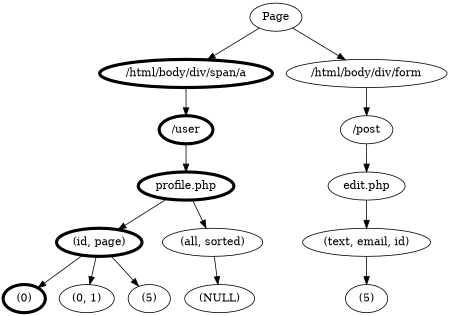 digraph G{
	rankdir=TB;
	size="3,100";
	Page [label="Page"];
	11 [penwidth="4", label="/html/body/div/span/a"];
	12 [label="/html/body/div/form"];
	21 [penwidth="4", label="/user"];
	22 [label="/post"];
	31 [penwidth="4", label="profile.php"];
	32 [label="edit.php"];
	41 [penwidth="4", label="(id, page)"];
	42 [label="(all, sorted)"];
	43 [label="(text, email, id)"];
	51 [penwidth="4", label="(0)"];
	52 [label="(0, 1)"];
	53 [label="(5)"];
	54 [label="(NULL)"];
	55 [label="(5)"];

	Page -> 11;
	Page -> 12;
	11 -> 21;
	12 -> 22;
	21 -> 31;
	22 -> 32;
	31 -> 41;
	31 -> 42;
	32 -> 43;
	41 -> 51;
	41 -> 52;
	41 -> 53;
	42 -> 54;
	43 -> 55;
}